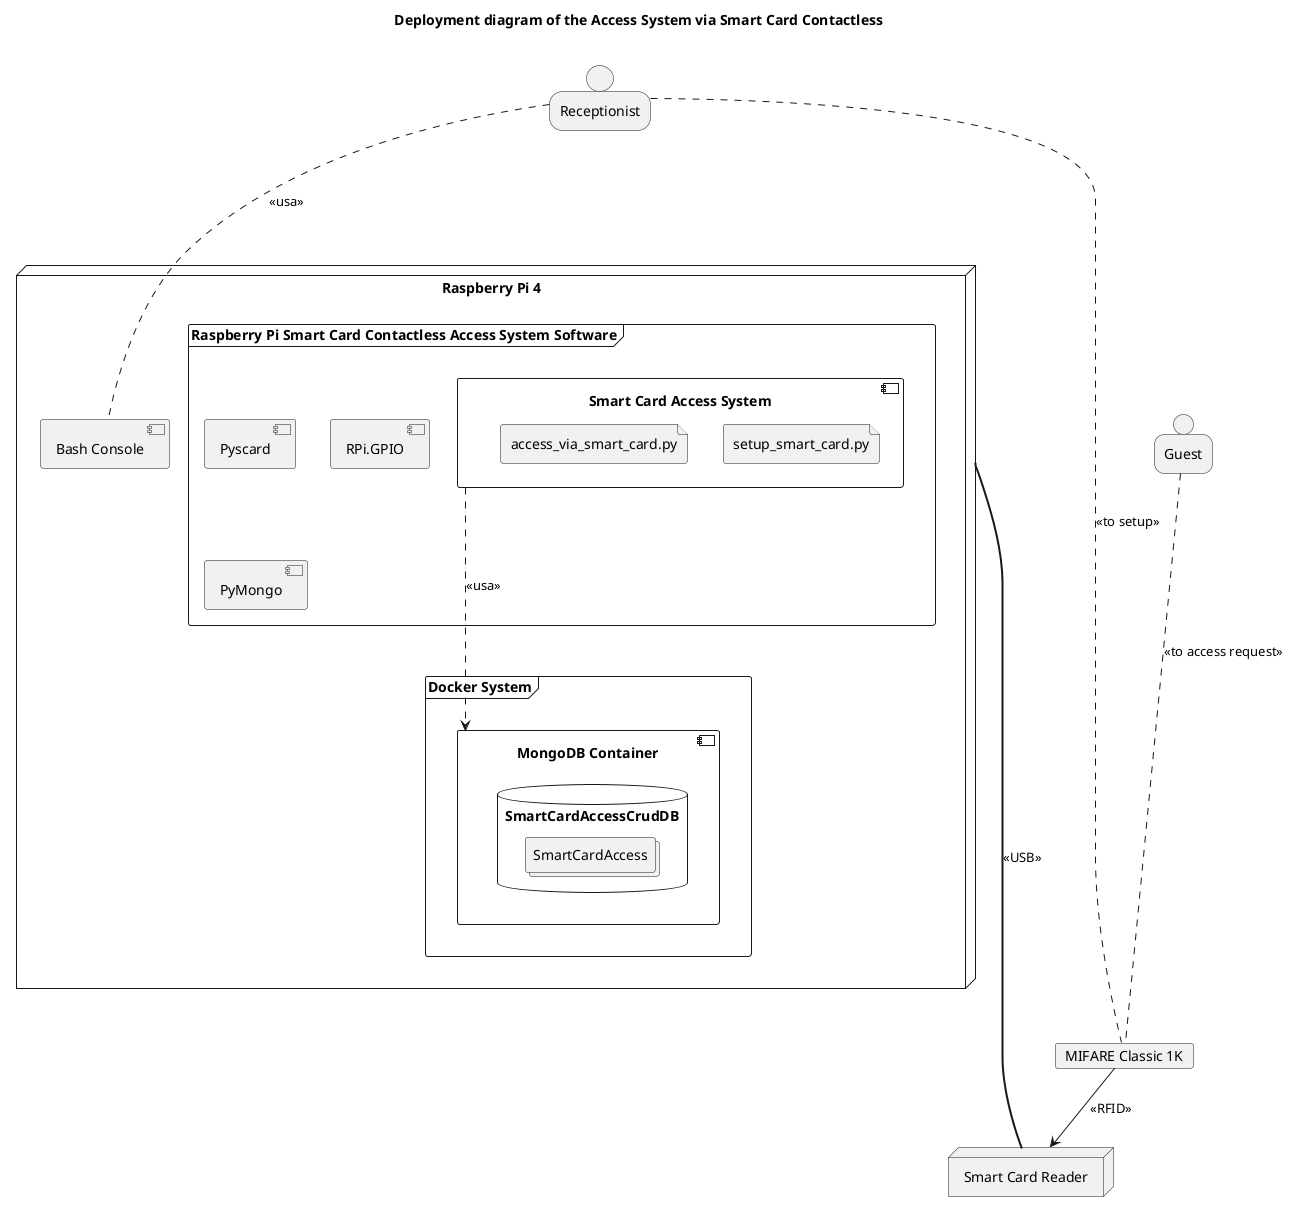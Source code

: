 @startuml
'https://plantuml.com/deployment-diagram
title
**Deployment diagram of the Access System via Smart Card Contactless**

end title

person Receptionist as rcpt
person Guest as guest
node "Smart Card Reader" as scr
card "MIFARE Classic 1K" as mifare

node "Raspberry Pi 4" as rpi {
    component "Bash Console" as cli
    frame "Raspberry Pi Smart Card Contactless Access System Software"  {
        component "Smart Card Access System" as scas {
            file "setup_smart_card.py"
            file "access_via_smart_card.py"
        }
        component "Pyscard"
        component "RPi.GPIO"
        component "PyMongo"
    }

    frame "Docker System" {
        component "MongoDB Container" as db {
            database SmartCardAccessCrudDB {
                collections SmartCardAccess
            }
        }
    }
}

rpi ===== scr: <<USB>>
mifare --> scr: <<RFID>>
rcpt .... mifare: <<to setup>>
guest .... mifare: <<to access request>>
scas ...> db: <<usa>>
rcpt ... cli: <<usa>>
@enduml
